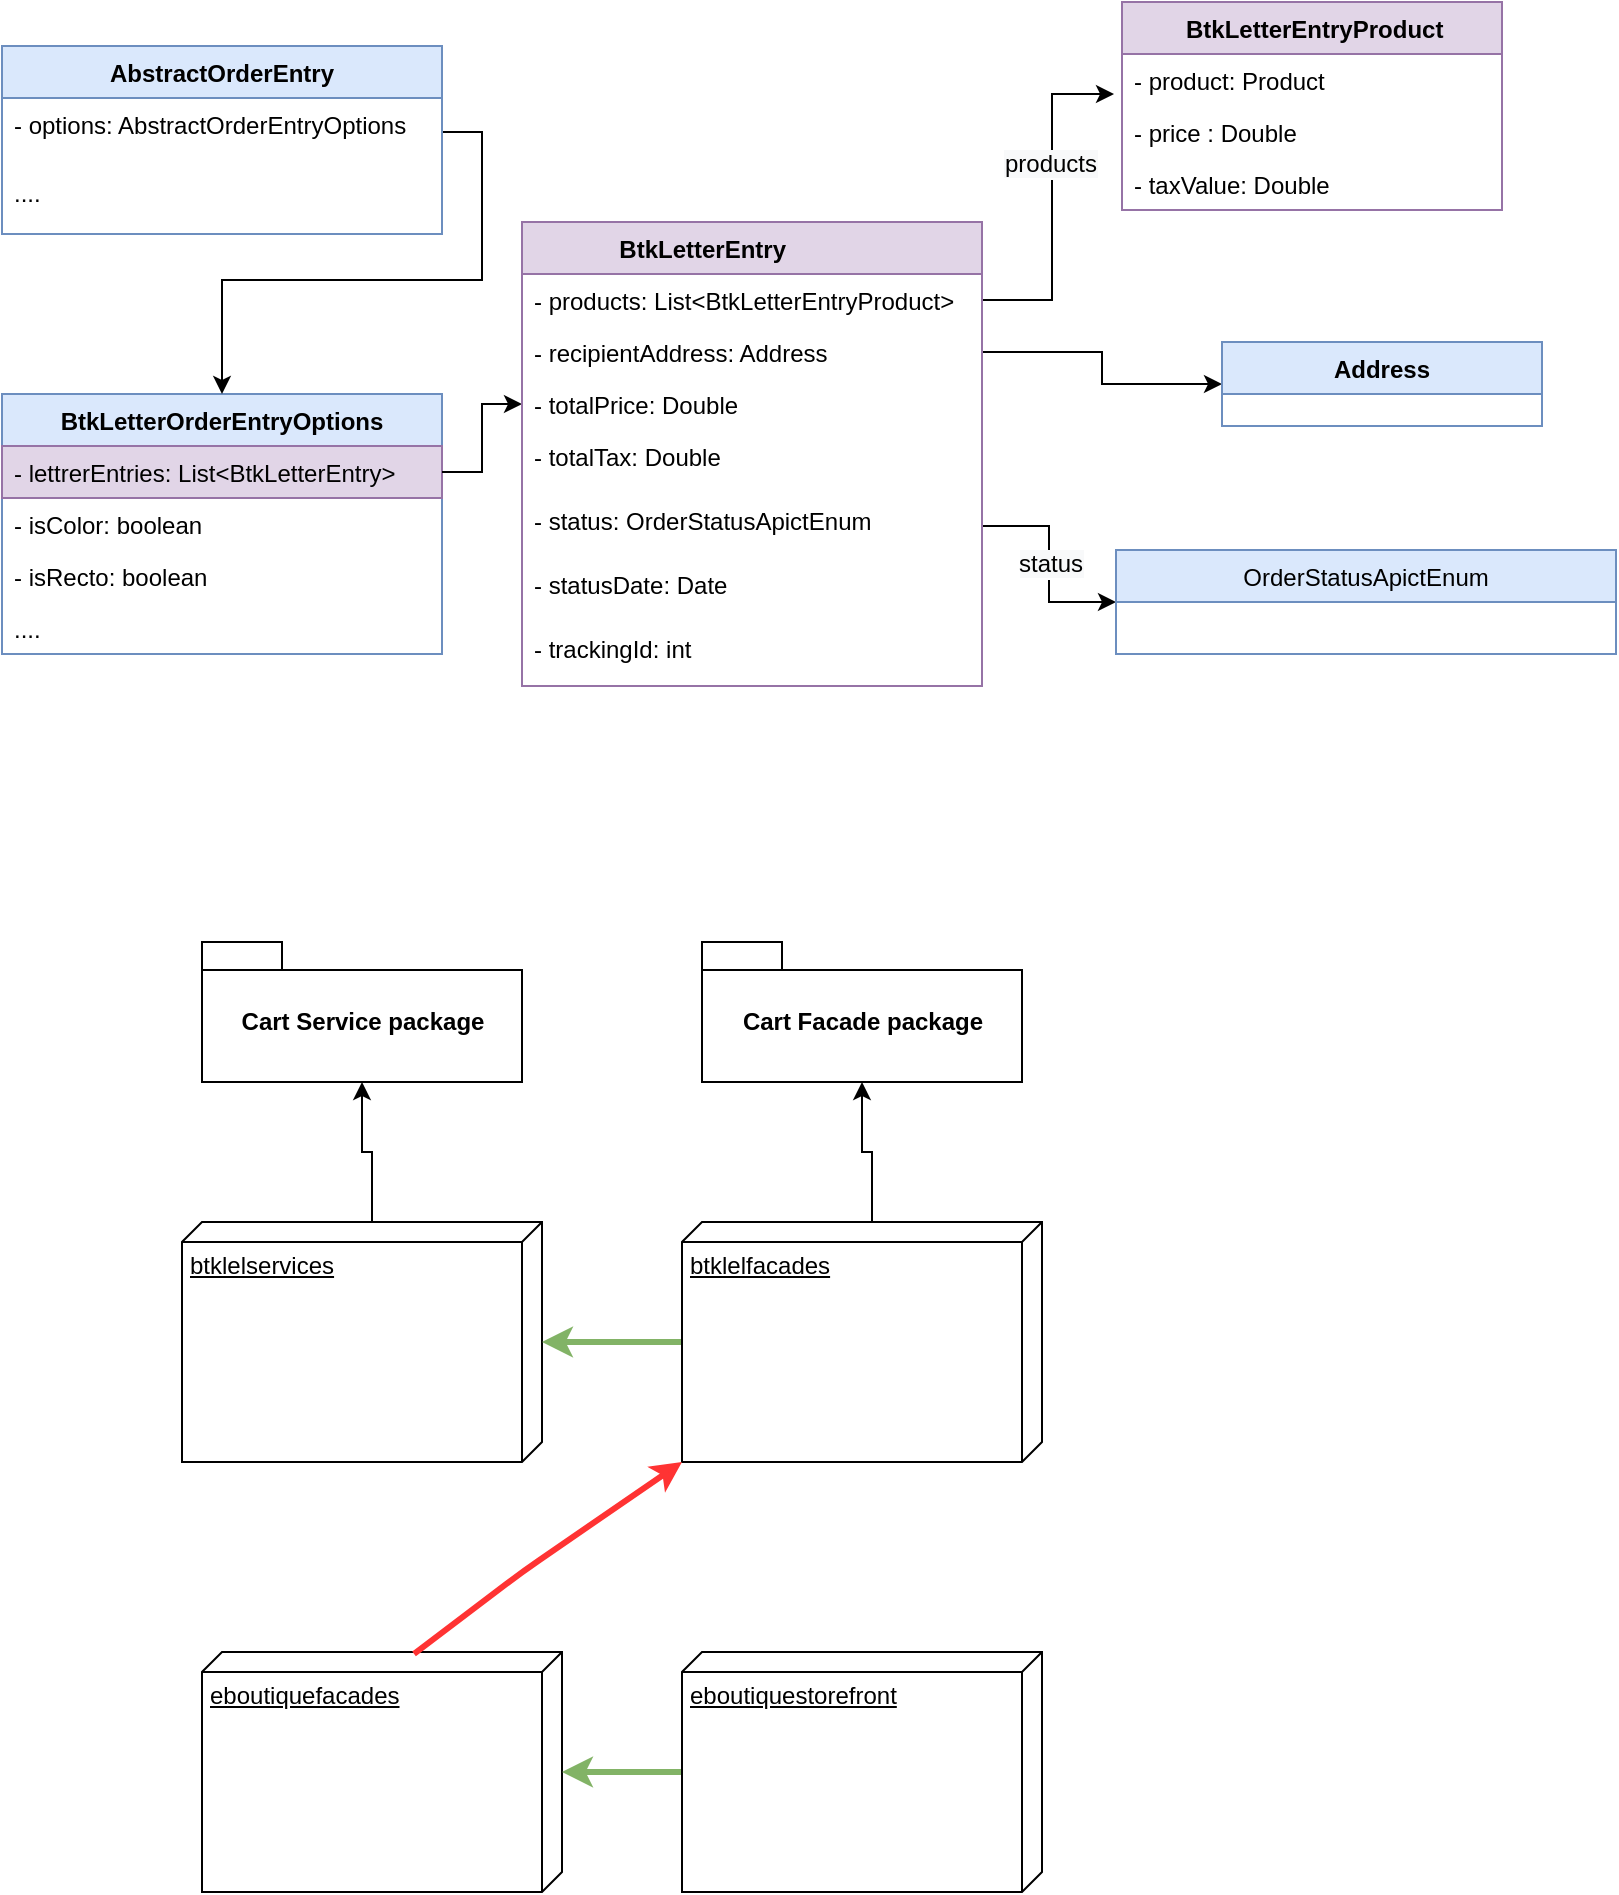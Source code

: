 <mxfile version="12.8.8" type="github">
  <diagram id="CNU7w9sgYSYAunCOMGmn" name="Page-1">
    <mxGraphModel dx="946" dy="574" grid="1" gridSize="10" guides="1" tooltips="1" connect="1" arrows="1" fold="1" page="1" pageScale="1" pageWidth="827" pageHeight="1169" math="0" shadow="0">
      <root>
        <mxCell id="0" />
        <mxCell id="1" parent="0" />
        <mxCell id="dqXY3KG5e0j9-ZAYdP-f-37" style="edgeStyle=orthogonalEdgeStyle;rounded=0;orthogonalLoop=1;jettySize=auto;html=1;exitX=1;exitY=0.5;exitDx=0;exitDy=0;entryX=-0.021;entryY=0.769;entryDx=0;entryDy=0;entryPerimeter=0;" parent="1" source="LnWXDcP7S4IgxRe3qEan-37" target="dqXY3KG5e0j9-ZAYdP-f-25" edge="1">
          <mxGeometry relative="1" as="geometry" />
        </mxCell>
        <mxCell id="FWKqAyKB7Km8Vo4Kw_Tr-6" value="&lt;span style=&quot;text-align: left ; background-color: rgb(248 , 249 , 250)&quot;&gt;products&lt;/span&gt;" style="text;html=1;align=center;verticalAlign=middle;resizable=0;points=[];labelBackgroundColor=#ffffff;" parent="dqXY3KG5e0j9-ZAYdP-f-37" vertex="1" connectable="0">
          <mxGeometry x="0.222" y="1" relative="1" as="geometry">
            <mxPoint as="offset" />
          </mxGeometry>
        </mxCell>
        <mxCell id="FWKqAyKB7Km8Vo4Kw_Tr-5" value="&lt;span style=&quot;font-size: 12px ; text-align: left ; background-color: rgb(248 , 249 , 250)&quot;&gt;status&lt;/span&gt;" style="edgeStyle=orthogonalEdgeStyle;rounded=0;orthogonalLoop=1;jettySize=auto;html=1;" parent="1" source="dqXY3KG5e0j9-ZAYdP-f-34" target="FWKqAyKB7Km8Vo4Kw_Tr-1" edge="1">
          <mxGeometry relative="1" as="geometry" />
        </mxCell>
        <mxCell id="dqXY3KG5e0j9-ZAYdP-f-18" value="BtkLetterOrderEntryOptions" style="swimlane;fontStyle=1;childLayout=stackLayout;horizontal=1;startSize=26;fillColor=#dae8fc;horizontalStack=0;resizeParent=1;resizeParentMax=0;resizeLast=0;collapsible=1;marginBottom=0;strokeColor=#6c8ebf;" parent="1" vertex="1">
          <mxGeometry x="20" y="216" width="220" height="130" as="geometry" />
        </mxCell>
        <mxCell id="dqXY3KG5e0j9-ZAYdP-f-19" value="- lettrerEntries: List&lt;BtkLetterEntry&gt;" style="text;strokeColor=#9673a6;fillColor=#e1d5e7;align=left;verticalAlign=top;spacingLeft=4;spacingRight=4;overflow=hidden;rotatable=0;points=[[0,0.5],[1,0.5]];portConstraint=eastwest;" parent="dqXY3KG5e0j9-ZAYdP-f-18" vertex="1">
          <mxGeometry y="26" width="220" height="26" as="geometry" />
        </mxCell>
        <mxCell id="FWKqAyKB7Km8Vo4Kw_Tr-11" value="- isColor: boolean" style="text;strokeColor=none;fillColor=none;align=left;verticalAlign=top;spacingLeft=4;spacingRight=4;overflow=hidden;rotatable=0;points=[[0,0.5],[1,0.5]];portConstraint=eastwest;" parent="dqXY3KG5e0j9-ZAYdP-f-18" vertex="1">
          <mxGeometry y="52" width="220" height="26" as="geometry" />
        </mxCell>
        <mxCell id="FWKqAyKB7Km8Vo4Kw_Tr-12" value="- isRecto: boolean" style="text;strokeColor=none;fillColor=none;align=left;verticalAlign=top;spacingLeft=4;spacingRight=4;overflow=hidden;rotatable=0;points=[[0,0.5],[1,0.5]];portConstraint=eastwest;" parent="dqXY3KG5e0j9-ZAYdP-f-18" vertex="1">
          <mxGeometry y="78" width="220" height="26" as="geometry" />
        </mxCell>
        <mxCell id="FWKqAyKB7Km8Vo4Kw_Tr-13" value="...." style="text;strokeColor=none;fillColor=none;align=left;verticalAlign=top;spacingLeft=4;spacingRight=4;overflow=hidden;rotatable=0;points=[[0,0.5],[1,0.5]];portConstraint=eastwest;" parent="dqXY3KG5e0j9-ZAYdP-f-18" vertex="1">
          <mxGeometry y="104" width="220" height="26" as="geometry" />
        </mxCell>
        <mxCell id="FWKqAyKB7Km8Vo4Kw_Tr-8" style="edgeStyle=orthogonalEdgeStyle;rounded=0;orthogonalLoop=1;jettySize=auto;html=1;exitX=1;exitY=0.5;exitDx=0;exitDy=0;" parent="1" source="dqXY3KG5e0j9-ZAYdP-f-10" target="dqXY3KG5e0j9-ZAYdP-f-18" edge="1">
          <mxGeometry relative="1" as="geometry" />
        </mxCell>
        <mxCell id="FWKqAyKB7Km8Vo4Kw_Tr-9" style="edgeStyle=orthogonalEdgeStyle;rounded=0;orthogonalLoop=1;jettySize=auto;html=1;exitX=1;exitY=0.5;exitDx=0;exitDy=0;entryX=0;entryY=0.5;entryDx=0;entryDy=0;" parent="1" source="dqXY3KG5e0j9-ZAYdP-f-19" target="LnWXDcP7S4IgxRe3qEan-38" edge="1">
          <mxGeometry relative="1" as="geometry" />
        </mxCell>
        <mxCell id="FWKqAyKB7Km8Vo4Kw_Tr-18" style="edgeStyle=orthogonalEdgeStyle;rounded=0;orthogonalLoop=1;jettySize=auto;html=1;exitX=1;exitY=0.5;exitDx=0;exitDy=0;entryX=0;entryY=0.5;entryDx=0;entryDy=0;" parent="1" source="FWKqAyKB7Km8Vo4Kw_Tr-14" target="LnWXDcP7S4IgxRe3qEan-11" edge="1">
          <mxGeometry relative="1" as="geometry" />
        </mxCell>
        <mxCell id="dqXY3KG5e0j9-ZAYdP-f-24" value="         BtkLetterEntryProduct" style="swimlane;fontStyle=1;childLayout=stackLayout;horizontal=1;startSize=26;fillColor=#e1d5e7;horizontalStack=0;resizeParent=1;resizeParentMax=0;resizeLast=0;collapsible=1;marginBottom=0;align=left;strokeColor=#9673a6;" parent="1" vertex="1">
          <mxGeometry x="580" y="20" width="190" height="104" as="geometry" />
        </mxCell>
        <mxCell id="dqXY3KG5e0j9-ZAYdP-f-25" value="- product: Product" style="text;strokeColor=none;fillColor=none;align=left;verticalAlign=top;spacingLeft=4;spacingRight=4;overflow=hidden;rotatable=0;points=[[0,0.5],[1,0.5]];portConstraint=eastwest;" parent="dqXY3KG5e0j9-ZAYdP-f-24" vertex="1">
          <mxGeometry y="26" width="190" height="26" as="geometry" />
        </mxCell>
        <mxCell id="dqXY3KG5e0j9-ZAYdP-f-26" value="- price : Double" style="text;strokeColor=none;fillColor=none;align=left;verticalAlign=top;spacingLeft=4;spacingRight=4;overflow=hidden;rotatable=0;points=[[0,0.5],[1,0.5]];portConstraint=eastwest;" parent="dqXY3KG5e0j9-ZAYdP-f-24" vertex="1">
          <mxGeometry y="52" width="190" height="26" as="geometry" />
        </mxCell>
        <mxCell id="dqXY3KG5e0j9-ZAYdP-f-27" value="- taxValue: Double" style="text;strokeColor=none;fillColor=none;align=left;verticalAlign=top;spacingLeft=4;spacingRight=4;overflow=hidden;rotatable=0;points=[[0,0.5],[1,0.5]];portConstraint=eastwest;" parent="dqXY3KG5e0j9-ZAYdP-f-24" vertex="1">
          <mxGeometry y="78" width="190" height="26" as="geometry" />
        </mxCell>
        <mxCell id="LnWXDcP7S4IgxRe3qEan-11" value="Address" style="swimlane;fontStyle=1;align=center;verticalAlign=top;childLayout=stackLayout;horizontal=1;startSize=26;horizontalStack=0;resizeParent=1;resizeParentMax=0;resizeLast=0;collapsible=1;marginBottom=0;fillColor=#dae8fc;strokeColor=#6c8ebf;" parent="1" vertex="1">
          <mxGeometry x="630" y="190" width="160" height="42" as="geometry" />
        </mxCell>
        <mxCell id="FWKqAyKB7Km8Vo4Kw_Tr-1" value="OrderStatusApictEnum" style="swimlane;fontStyle=0;childLayout=stackLayout;horizontal=1;startSize=26;fillColor=#dae8fc;horizontalStack=0;resizeParent=1;resizeParentMax=0;resizeLast=0;collapsible=1;marginBottom=0;strokeColor=#6c8ebf;" parent="1" vertex="1">
          <mxGeometry x="577" y="294" width="250" height="52" as="geometry" />
        </mxCell>
        <mxCell id="LnWXDcP7S4IgxRe3qEan-36" value="              BtkLetterEntry" style="swimlane;fontStyle=1;childLayout=stackLayout;horizontal=1;startSize=26;fillColor=#e1d5e7;horizontalStack=0;resizeParent=1;resizeParentMax=0;resizeLast=0;collapsible=1;marginBottom=0;align=left;strokeColor=#9673a6;" parent="1" vertex="1">
          <mxGeometry x="280" y="130" width="230" height="232" as="geometry" />
        </mxCell>
        <mxCell id="LnWXDcP7S4IgxRe3qEan-37" value="- products: List&lt;BtkLetterEntryProduct&gt;" style="text;strokeColor=none;fillColor=none;align=left;verticalAlign=top;spacingLeft=4;spacingRight=4;overflow=hidden;rotatable=0;points=[[0,0.5],[1,0.5]];portConstraint=eastwest;" parent="LnWXDcP7S4IgxRe3qEan-36" vertex="1">
          <mxGeometry y="26" width="230" height="26" as="geometry" />
        </mxCell>
        <mxCell id="FWKqAyKB7Km8Vo4Kw_Tr-14" value="- recipientAddress: Address" style="text;strokeColor=none;fillColor=none;align=left;verticalAlign=top;spacingLeft=4;spacingRight=4;overflow=hidden;rotatable=0;points=[[0,0.5],[1,0.5]];portConstraint=eastwest;" parent="LnWXDcP7S4IgxRe3qEan-36" vertex="1">
          <mxGeometry y="52" width="230" height="26" as="geometry" />
        </mxCell>
        <mxCell id="LnWXDcP7S4IgxRe3qEan-38" value="- totalPrice: Double" style="text;strokeColor=none;fillColor=none;align=left;verticalAlign=top;spacingLeft=4;spacingRight=4;overflow=hidden;rotatable=0;points=[[0,0.5],[1,0.5]];portConstraint=eastwest;" parent="LnWXDcP7S4IgxRe3qEan-36" vertex="1">
          <mxGeometry y="78" width="230" height="26" as="geometry" />
        </mxCell>
        <mxCell id="LnWXDcP7S4IgxRe3qEan-39" value="- totalTax: Double" style="text;strokeColor=none;fillColor=none;align=left;verticalAlign=top;spacingLeft=4;spacingRight=4;overflow=hidden;rotatable=0;points=[[0,0.5],[1,0.5]];portConstraint=eastwest;" parent="LnWXDcP7S4IgxRe3qEan-36" vertex="1">
          <mxGeometry y="104" width="230" height="32" as="geometry" />
        </mxCell>
        <mxCell id="dqXY3KG5e0j9-ZAYdP-f-34" value="- status: OrderStatusApictEnum" style="text;strokeColor=none;fillColor=none;align=left;verticalAlign=top;spacingLeft=4;spacingRight=4;overflow=hidden;rotatable=0;points=[[0,0.5],[1,0.5]];portConstraint=eastwest;" parent="LnWXDcP7S4IgxRe3qEan-36" vertex="1">
          <mxGeometry y="136" width="230" height="32" as="geometry" />
        </mxCell>
        <mxCell id="CpVTMXKiFlSHCYYFx09B-1" value="- statusDate: Date" style="text;strokeColor=none;fillColor=none;align=left;verticalAlign=top;spacingLeft=4;spacingRight=4;overflow=hidden;rotatable=0;points=[[0,0.5],[1,0.5]];portConstraint=eastwest;" parent="LnWXDcP7S4IgxRe3qEan-36" vertex="1">
          <mxGeometry y="168" width="230" height="32" as="geometry" />
        </mxCell>
        <mxCell id="dqXY3KG5e0j9-ZAYdP-f-35" value="- trackingId: int" style="text;strokeColor=none;fillColor=none;align=left;verticalAlign=top;spacingLeft=4;spacingRight=4;overflow=hidden;rotatable=0;points=[[0,0.5],[1,0.5]];portConstraint=eastwest;" parent="LnWXDcP7S4IgxRe3qEan-36" vertex="1">
          <mxGeometry y="200" width="230" height="32" as="geometry" />
        </mxCell>
        <mxCell id="dqXY3KG5e0j9-ZAYdP-f-9" value="AbstractOrderEntry" style="swimlane;fontStyle=1;childLayout=stackLayout;horizontal=1;startSize=26;fillColor=#dae8fc;horizontalStack=0;resizeParent=1;resizeParentMax=0;resizeLast=0;collapsible=1;marginBottom=0;strokeColor=#6c8ebf;" parent="1" vertex="1">
          <mxGeometry x="20" y="42" width="220" height="94" as="geometry" />
        </mxCell>
        <mxCell id="dqXY3KG5e0j9-ZAYdP-f-10" value="- options: AbstractOrderEntryOptions" style="text;strokeColor=none;fillColor=none;align=left;verticalAlign=top;spacingLeft=4;spacingRight=4;overflow=hidden;rotatable=0;points=[[0,0.5],[1,0.5]];portConstraint=eastwest;fontStyle=0" parent="dqXY3KG5e0j9-ZAYdP-f-9" vertex="1">
          <mxGeometry y="26" width="220" height="34" as="geometry" />
        </mxCell>
        <mxCell id="FWKqAyKB7Km8Vo4Kw_Tr-19" value="...." style="text;strokeColor=none;fillColor=none;align=left;verticalAlign=top;spacingLeft=4;spacingRight=4;overflow=hidden;rotatable=0;points=[[0,0.5],[1,0.5]];portConstraint=eastwest;fontStyle=0" parent="dqXY3KG5e0j9-ZAYdP-f-9" vertex="1">
          <mxGeometry y="60" width="220" height="34" as="geometry" />
        </mxCell>
        <mxCell id="38xuAWxCyvrcIPctrds5-3" style="edgeStyle=orthogonalEdgeStyle;rounded=0;orthogonalLoop=1;jettySize=auto;html=1;exitX=0;exitY=0;exitDx=0;exitDy=85;exitPerimeter=0;entryX=0.5;entryY=1;entryDx=0;entryDy=0;entryPerimeter=0;" edge="1" parent="1" source="tUDKF-tcqeALC-GvnKpo-2" target="38xuAWxCyvrcIPctrds5-2">
          <mxGeometry relative="1" as="geometry" />
        </mxCell>
        <mxCell id="tUDKF-tcqeALC-GvnKpo-2" value="btklelservices" style="verticalAlign=top;align=left;spacingTop=8;spacingLeft=2;spacingRight=12;shape=cube;size=10;direction=south;fontStyle=4;html=1;" parent="1" vertex="1">
          <mxGeometry x="110" y="630" width="180" height="120" as="geometry" />
        </mxCell>
        <mxCell id="tUDKF-tcqeALC-GvnKpo-7" value="" style="edgeStyle=orthogonalEdgeStyle;rounded=0;orthogonalLoop=1;jettySize=auto;html=1;fillColor=#d5e8d4;strokeColor=#82B366;strokeWidth=3;" parent="1" source="tUDKF-tcqeALC-GvnKpo-3" target="tUDKF-tcqeALC-GvnKpo-2" edge="1">
          <mxGeometry relative="1" as="geometry" />
        </mxCell>
        <mxCell id="38xuAWxCyvrcIPctrds5-5" style="edgeStyle=orthogonalEdgeStyle;rounded=0;orthogonalLoop=1;jettySize=auto;html=1;exitX=0;exitY=0;exitDx=0;exitDy=85;exitPerimeter=0;" edge="1" parent="1" source="tUDKF-tcqeALC-GvnKpo-3" target="38xuAWxCyvrcIPctrds5-4">
          <mxGeometry relative="1" as="geometry" />
        </mxCell>
        <mxCell id="tUDKF-tcqeALC-GvnKpo-3" value="btklelfacades" style="verticalAlign=top;align=left;spacingTop=8;spacingLeft=2;spacingRight=12;shape=cube;size=10;direction=south;fontStyle=4;html=1;" parent="1" vertex="1">
          <mxGeometry x="360" y="630" width="180" height="120" as="geometry" />
        </mxCell>
        <mxCell id="tUDKF-tcqeALC-GvnKpo-4" value="eboutiquefacades" style="verticalAlign=top;align=left;spacingTop=8;spacingLeft=2;spacingRight=12;shape=cube;size=10;direction=south;fontStyle=4;html=1;" parent="1" vertex="1">
          <mxGeometry x="120" y="845" width="180" height="120" as="geometry" />
        </mxCell>
        <mxCell id="tUDKF-tcqeALC-GvnKpo-6" value="" style="edgeStyle=orthogonalEdgeStyle;rounded=0;orthogonalLoop=1;jettySize=auto;html=1;fillColor=#d5e8d4;strokeColor=#82b366;strokeWidth=3;" parent="1" source="tUDKF-tcqeALC-GvnKpo-5" target="tUDKF-tcqeALC-GvnKpo-4" edge="1">
          <mxGeometry relative="1" as="geometry" />
        </mxCell>
        <mxCell id="tUDKF-tcqeALC-GvnKpo-5" value="eboutiquestorefront" style="verticalAlign=top;align=left;spacingTop=8;spacingLeft=2;spacingRight=12;shape=cube;size=10;direction=south;fontStyle=4;html=1;" parent="1" vertex="1">
          <mxGeometry x="360" y="845" width="180" height="120" as="geometry" />
        </mxCell>
        <mxCell id="tUDKF-tcqeALC-GvnKpo-8" value="" style="endArrow=classic;html=1;fillColor=#f8cecc;strokeColor=none;strokeWidth=3;exitX=0;exitY=0;exitDx=0;exitDy=85;exitPerimeter=0;entryX=1;entryY=0.583;entryDx=0;entryDy=0;entryPerimeter=0;" parent="1" source="tUDKF-tcqeALC-GvnKpo-4" target="tUDKF-tcqeALC-GvnKpo-2" edge="1">
          <mxGeometry width="50" height="50" relative="1" as="geometry">
            <mxPoint x="400" y="805" as="sourcePoint" />
            <mxPoint x="450" y="755" as="targetPoint" />
            <Array as="points" />
          </mxGeometry>
        </mxCell>
        <mxCell id="tUDKF-tcqeALC-GvnKpo-11" value="" style="endArrow=classic;html=1;strokeWidth=3;exitX=0.008;exitY=0.411;exitDx=0;exitDy=0;exitPerimeter=0;entryX=1;entryY=1;entryDx=0;entryDy=0;entryPerimeter=0;fillColor=#d5e8d4;strokeColor=#FF3333;" parent="1" source="tUDKF-tcqeALC-GvnKpo-4" target="tUDKF-tcqeALC-GvnKpo-3" edge="1">
          <mxGeometry width="50" height="50" relative="1" as="geometry">
            <mxPoint x="400" y="805" as="sourcePoint" />
            <mxPoint x="450" y="755" as="targetPoint" />
            <Array as="points">
              <mxPoint x="280" y="805" />
            </Array>
          </mxGeometry>
        </mxCell>
        <mxCell id="38xuAWxCyvrcIPctrds5-2" value="Cart Service package" style="shape=folder;fontStyle=1;spacingTop=10;tabWidth=40;tabHeight=14;tabPosition=left;html=1;" vertex="1" parent="1">
          <mxGeometry x="120" y="490" width="160" height="70" as="geometry" />
        </mxCell>
        <mxCell id="38xuAWxCyvrcIPctrds5-4" value="Cart Facade package" style="shape=folder;fontStyle=1;spacingTop=10;tabWidth=40;tabHeight=14;tabPosition=left;html=1;" vertex="1" parent="1">
          <mxGeometry x="370" y="490" width="160" height="70" as="geometry" />
        </mxCell>
      </root>
    </mxGraphModel>
  </diagram>
</mxfile>
